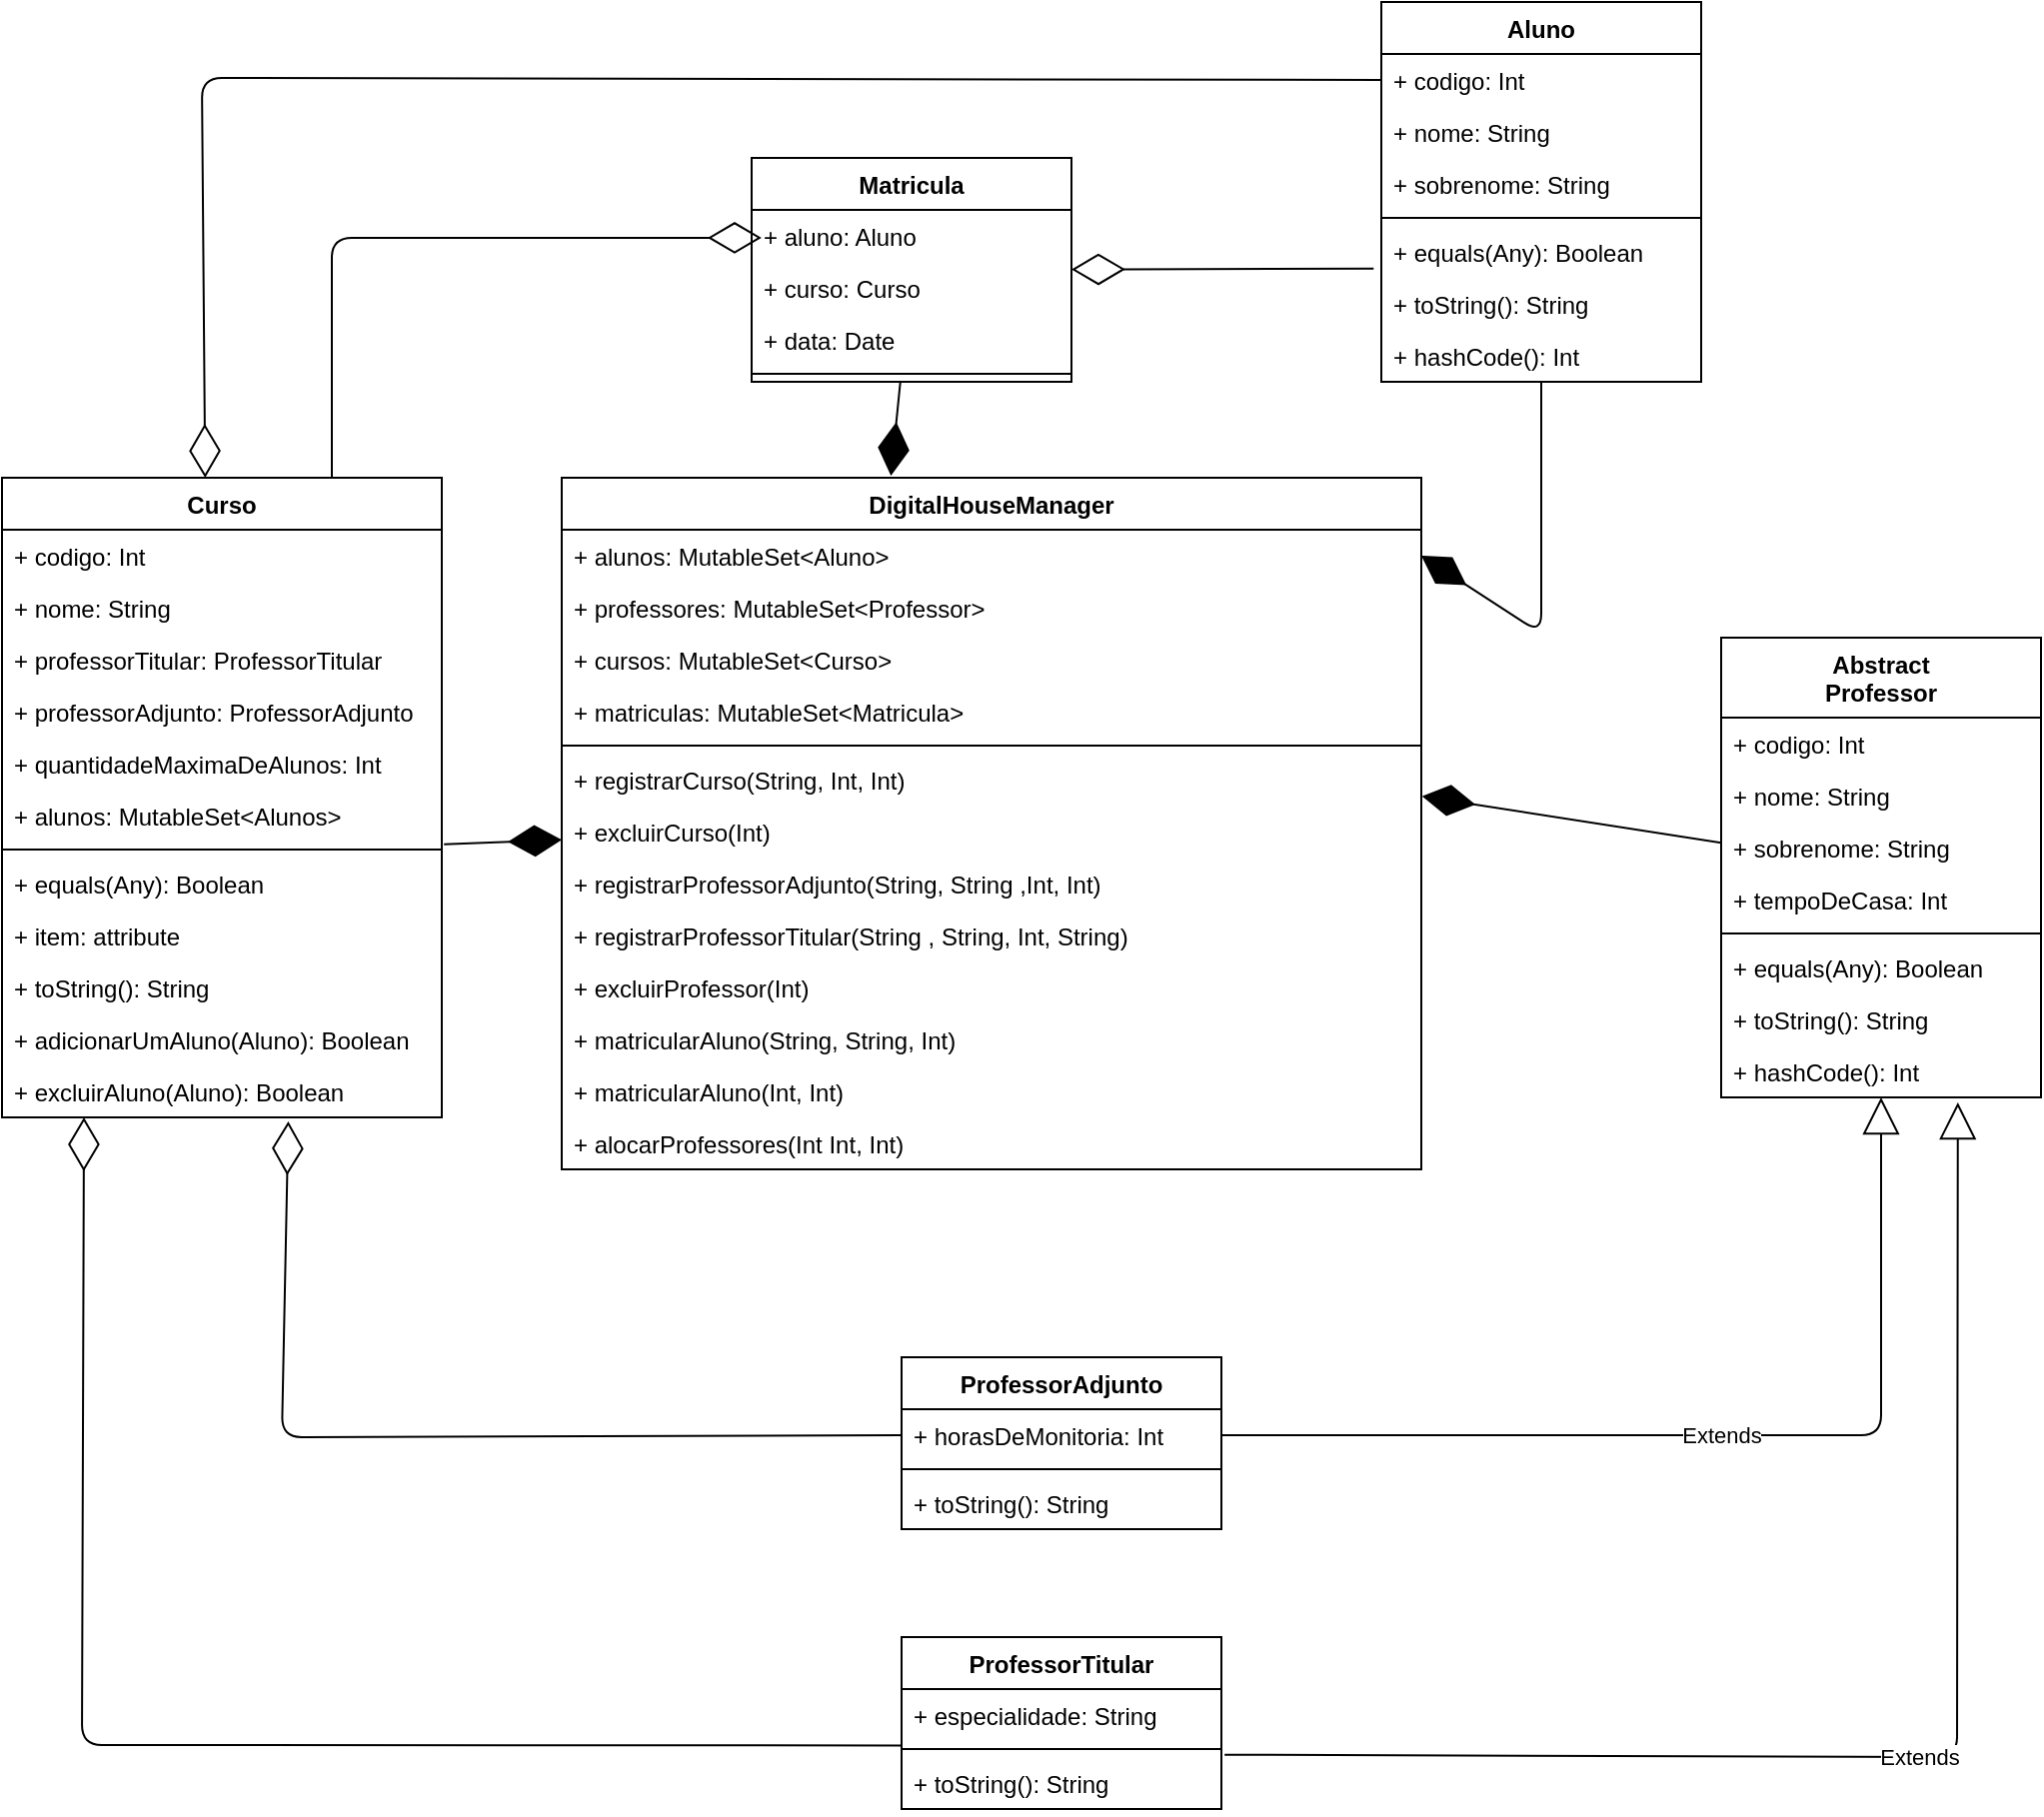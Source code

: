<mxfile version="13.7.7" type="google"><diagram id="C5RBs43oDa-KdzZeNtuy" name="Page-1"><mxGraphModel dx="1238" dy="548" grid="1" gridSize="10" guides="1" tooltips="1" connect="1" arrows="1" fold="1" page="1" pageScale="1" pageWidth="827" pageHeight="1169" math="0" shadow="0"><root><mxCell id="WIyWlLk6GJQsqaUBKTNV-0"/><mxCell id="WIyWlLk6GJQsqaUBKTNV-1" parent="WIyWlLk6GJQsqaUBKTNV-0"/><mxCell id="T_922s3UGp3L7EfvBjby-40" value="Extends" style="endArrow=block;endSize=16;endFill=0;html=1;exitX=1;exitY=0.5;exitDx=0;exitDy=0;" parent="WIyWlLk6GJQsqaUBKTNV-1" source="T_922s3UGp3L7EfvBjby-35" target="T_922s3UGp3L7EfvBjby-15" edge="1"><mxGeometry width="160" relative="1" as="geometry"><mxPoint x="640" y="720" as="sourcePoint"/><mxPoint x="1140" y="560" as="targetPoint"/><Array as="points"><mxPoint x="1000" y="759"/></Array></mxGeometry></mxCell><mxCell id="T_922s3UGp3L7EfvBjby-41" value="Extends" style="endArrow=block;endSize=16;endFill=0;html=1;entryX=0.74;entryY=1.095;entryDx=0;entryDy=0;entryPerimeter=0;exitX=1.01;exitY=-0.044;exitDx=0;exitDy=0;exitPerimeter=0;" parent="WIyWlLk6GJQsqaUBKTNV-1" source="5TAdEPSiHCzOPGJmIDVm-1" target="T_922s3UGp3L7EfvBjby-28" edge="1"><mxGeometry width="160" relative="1" as="geometry"><mxPoint x="680" y="760" as="sourcePoint"/><mxPoint x="1030" y="340" as="targetPoint"/><Array as="points"><mxPoint x="1038" y="920"/></Array></mxGeometry></mxCell><mxCell id="z5_YrvjEdw8yl7iUUlSn-19" value="" style="endArrow=diamondThin;endFill=0;endSize=24;html=1;exitX=-0.024;exitY=0.823;exitDx=0;exitDy=0;exitPerimeter=0;" parent="WIyWlLk6GJQsqaUBKTNV-1" source="T_922s3UGp3L7EfvBjby-3" target="T_922s3UGp3L7EfvBjby-50" edge="1"><mxGeometry width="160" relative="1" as="geometry"><mxPoint x="740" y="270" as="sourcePoint"/><mxPoint x="900" y="270" as="targetPoint"/></mxGeometry></mxCell><mxCell id="z5_YrvjEdw8yl7iUUlSn-20" value="" style="endArrow=diamondThin;endFill=0;endSize=24;html=1;exitX=0.75;exitY=0;exitDx=0;exitDy=0;entryX=0.031;entryY=0.538;entryDx=0;entryDy=0;entryPerimeter=0;" parent="WIyWlLk6GJQsqaUBKTNV-1" source="T_922s3UGp3L7EfvBjby-8" target="T_922s3UGp3L7EfvBjby-51" edge="1"><mxGeometry width="160" relative="1" as="geometry"><mxPoint x="570" y="440" as="sourcePoint"/><mxPoint x="430" y="160" as="targetPoint"/><Array as="points"><mxPoint x="225" y="160"/></Array></mxGeometry></mxCell><mxCell id="5TAdEPSiHCzOPGJmIDVm-2" value="" style="endArrow=diamondThin;endFill=1;endSize=24;html=1;exitX=1.005;exitY=0.175;exitDx=0;exitDy=0;exitPerimeter=0;" edge="1" parent="WIyWlLk6GJQsqaUBKTNV-1" source="T_922s3UGp3L7EfvBjby-10" target="T_922s3UGp3L7EfvBjby-60"><mxGeometry width="160" relative="1" as="geometry"><mxPoint x="290" y="466" as="sourcePoint"/><mxPoint x="520" y="400" as="targetPoint"/></mxGeometry></mxCell><mxCell id="5TAdEPSiHCzOPGJmIDVm-3" value="" style="endArrow=diamondThin;endFill=1;endSize=24;html=1;entryX=0.383;entryY=-0.003;entryDx=0;entryDy=0;entryPerimeter=0;" edge="1" parent="WIyWlLk6GJQsqaUBKTNV-1" source="T_922s3UGp3L7EfvBjby-50" target="T_922s3UGp3L7EfvBjby-60"><mxGeometry width="160" relative="1" as="geometry"><mxPoint x="780" y="450" as="sourcePoint"/><mxPoint x="940" y="450" as="targetPoint"/></mxGeometry></mxCell><mxCell id="5TAdEPSiHCzOPGJmIDVm-4" value="" style="endArrow=diamondThin;endFill=1;endSize=24;html=1;entryX=1;entryY=0.5;entryDx=0;entryDy=0;" edge="1" parent="WIyWlLk6GJQsqaUBKTNV-1" source="T_922s3UGp3L7EfvBjby-0" target="T_922s3UGp3L7EfvBjby-61"><mxGeometry width="160" relative="1" as="geometry"><mxPoint x="560" y="370" as="sourcePoint"/><mxPoint x="710" y="419" as="targetPoint"/><Array as="points"><mxPoint x="830" y="358"/></Array></mxGeometry></mxCell><mxCell id="5TAdEPSiHCzOPGJmIDVm-5" value="" style="endArrow=diamondThin;endFill=1;endSize=24;html=1;entryX=1.001;entryY=0.821;entryDx=0;entryDy=0;entryPerimeter=0;" edge="1" parent="WIyWlLk6GJQsqaUBKTNV-1" source="T_922s3UGp3L7EfvBjby-15" target="T_922s3UGp3L7EfvBjby-63"><mxGeometry width="160" relative="1" as="geometry"><mxPoint x="720" y="560" as="sourcePoint"/><mxPoint x="790" y="475" as="targetPoint"/></mxGeometry></mxCell><mxCell id="T_922s3UGp3L7EfvBjby-15" value="Abstract&#10;Professor" style="swimlane;fontStyle=1;align=center;verticalAlign=top;childLayout=stackLayout;horizontal=1;startSize=40;horizontalStack=0;resizeParent=1;resizeParentMax=0;resizeLast=0;collapsible=1;marginBottom=0;" parent="WIyWlLk6GJQsqaUBKTNV-1" vertex="1"><mxGeometry x="920" y="360" width="160" height="230" as="geometry"/></mxCell><mxCell id="T_922s3UGp3L7EfvBjby-16" value="+ codigo: Int" style="text;strokeColor=none;fillColor=none;align=left;verticalAlign=top;spacingLeft=4;spacingRight=4;overflow=hidden;rotatable=0;points=[[0,0.5],[1,0.5]];portConstraint=eastwest;" parent="T_922s3UGp3L7EfvBjby-15" vertex="1"><mxGeometry y="40" width="160" height="26" as="geometry"/></mxCell><mxCell id="T_922s3UGp3L7EfvBjby-19" value="+ nome: String" style="text;strokeColor=none;fillColor=none;align=left;verticalAlign=top;spacingLeft=4;spacingRight=4;overflow=hidden;rotatable=0;points=[[0,0.5],[1,0.5]];portConstraint=eastwest;" parent="T_922s3UGp3L7EfvBjby-15" vertex="1"><mxGeometry y="66" width="160" height="26" as="geometry"/></mxCell><mxCell id="T_922s3UGp3L7EfvBjby-20" value="+ sobrenome: String" style="text;strokeColor=none;fillColor=none;align=left;verticalAlign=top;spacingLeft=4;spacingRight=4;overflow=hidden;rotatable=0;points=[[0,0.5],[1,0.5]];portConstraint=eastwest;" parent="T_922s3UGp3L7EfvBjby-15" vertex="1"><mxGeometry y="92" width="160" height="26" as="geometry"/></mxCell><mxCell id="T_922s3UGp3L7EfvBjby-29" value="+ tempoDeCasa: Int" style="text;strokeColor=none;fillColor=none;align=left;verticalAlign=top;spacingLeft=4;spacingRight=4;overflow=hidden;rotatable=0;points=[[0,0.5],[1,0.5]];portConstraint=eastwest;" parent="T_922s3UGp3L7EfvBjby-15" vertex="1"><mxGeometry y="118" width="160" height="26" as="geometry"/></mxCell><mxCell id="T_922s3UGp3L7EfvBjby-17" value="" style="line;strokeWidth=1;fillColor=none;align=left;verticalAlign=middle;spacingTop=-1;spacingLeft=3;spacingRight=3;rotatable=0;labelPosition=right;points=[];portConstraint=eastwest;" parent="T_922s3UGp3L7EfvBjby-15" vertex="1"><mxGeometry y="144" width="160" height="8" as="geometry"/></mxCell><mxCell id="T_922s3UGp3L7EfvBjby-26" value="+ equals(Any): Boolean" style="text;strokeColor=none;fillColor=none;align=left;verticalAlign=top;spacingLeft=4;spacingRight=4;overflow=hidden;rotatable=0;points=[[0,0.5],[1,0.5]];portConstraint=eastwest;" parent="T_922s3UGp3L7EfvBjby-15" vertex="1"><mxGeometry y="152" width="160" height="26" as="geometry"/></mxCell><mxCell id="T_922s3UGp3L7EfvBjby-27" value="+ toString(): String" style="text;strokeColor=none;fillColor=none;align=left;verticalAlign=top;spacingLeft=4;spacingRight=4;overflow=hidden;rotatable=0;points=[[0,0.5],[1,0.5]];portConstraint=eastwest;" parent="T_922s3UGp3L7EfvBjby-15" vertex="1"><mxGeometry y="178" width="160" height="26" as="geometry"/></mxCell><mxCell id="T_922s3UGp3L7EfvBjby-28" value="+ hashCode(): Int" style="text;strokeColor=none;fillColor=none;align=left;verticalAlign=top;spacingLeft=4;spacingRight=4;overflow=hidden;rotatable=0;points=[[0,0.5],[1,0.5]];portConstraint=eastwest;" parent="T_922s3UGp3L7EfvBjby-15" vertex="1"><mxGeometry y="204" width="160" height="26" as="geometry"/></mxCell><mxCell id="T_922s3UGp3L7EfvBjby-50" value="Matricula" style="swimlane;fontStyle=1;align=center;verticalAlign=top;childLayout=stackLayout;horizontal=1;startSize=26;horizontalStack=0;resizeParent=1;resizeParentMax=0;resizeLast=0;collapsible=1;marginBottom=0;" parent="WIyWlLk6GJQsqaUBKTNV-1" vertex="1"><mxGeometry x="435" y="120" width="160" height="112" as="geometry"/></mxCell><mxCell id="T_922s3UGp3L7EfvBjby-51" value="+ aluno: Aluno" style="text;strokeColor=none;fillColor=none;align=left;verticalAlign=top;spacingLeft=4;spacingRight=4;overflow=hidden;rotatable=0;points=[[0,0.5],[1,0.5]];portConstraint=eastwest;" parent="T_922s3UGp3L7EfvBjby-50" vertex="1"><mxGeometry y="26" width="160" height="26" as="geometry"/></mxCell><mxCell id="T_922s3UGp3L7EfvBjby-54" value="+ curso: Curso" style="text;strokeColor=none;fillColor=none;align=left;verticalAlign=top;spacingLeft=4;spacingRight=4;overflow=hidden;rotatable=0;points=[[0,0.5],[1,0.5]];portConstraint=eastwest;" parent="T_922s3UGp3L7EfvBjby-50" vertex="1"><mxGeometry y="52" width="160" height="26" as="geometry"/></mxCell><mxCell id="T_922s3UGp3L7EfvBjby-55" value="+ data: Date" style="text;strokeColor=none;fillColor=none;align=left;verticalAlign=top;spacingLeft=4;spacingRight=4;overflow=hidden;rotatable=0;points=[[0,0.5],[1,0.5]];portConstraint=eastwest;" parent="T_922s3UGp3L7EfvBjby-50" vertex="1"><mxGeometry y="78" width="160" height="26" as="geometry"/></mxCell><mxCell id="T_922s3UGp3L7EfvBjby-52" value="" style="line;strokeWidth=1;fillColor=none;align=left;verticalAlign=middle;spacingTop=-1;spacingLeft=3;spacingRight=3;rotatable=0;labelPosition=right;points=[];portConstraint=eastwest;" parent="T_922s3UGp3L7EfvBjby-50" vertex="1"><mxGeometry y="104" width="160" height="8" as="geometry"/></mxCell><mxCell id="5TAdEPSiHCzOPGJmIDVm-7" value="" style="endArrow=diamondThin;endFill=0;endSize=24;html=1;exitX=0;exitY=0.5;exitDx=0;exitDy=0;entryX=0.462;entryY=0;entryDx=0;entryDy=0;entryPerimeter=0;" edge="1" parent="WIyWlLk6GJQsqaUBKTNV-1" source="T_922s3UGp3L7EfvBjby-5" target="T_922s3UGp3L7EfvBjby-8"><mxGeometry width="160" relative="1" as="geometry"><mxPoint x="430" y="40" as="sourcePoint"/><mxPoint x="590" y="40" as="targetPoint"/><Array as="points"><mxPoint x="160" y="80"/></Array></mxGeometry></mxCell><mxCell id="5TAdEPSiHCzOPGJmIDVm-11" value="" style="endArrow=diamondThin;endFill=0;endSize=24;html=1;entryX=0.651;entryY=1.079;entryDx=0;entryDy=0;entryPerimeter=0;exitX=0;exitY=0.5;exitDx=0;exitDy=0;" edge="1" parent="WIyWlLk6GJQsqaUBKTNV-1" source="T_922s3UGp3L7EfvBjby-35" target="5TAdEPSiHCzOPGJmIDVm-16"><mxGeometry width="160" relative="1" as="geometry"><mxPoint x="490" y="780" as="sourcePoint"/><mxPoint x="310" y="650" as="targetPoint"/><Array as="points"><mxPoint x="200" y="760"/></Array></mxGeometry></mxCell><mxCell id="T_922s3UGp3L7EfvBjby-8" value="Curso" style="swimlane;fontStyle=1;align=center;verticalAlign=top;childLayout=stackLayout;horizontal=1;startSize=26;horizontalStack=0;resizeParent=1;resizeParentMax=0;resizeLast=0;collapsible=1;marginBottom=0;" parent="WIyWlLk6GJQsqaUBKTNV-1" vertex="1"><mxGeometry x="60" y="280" width="220" height="320" as="geometry"/></mxCell><mxCell id="T_922s3UGp3L7EfvBjby-9" value="+ codigo: Int" style="text;strokeColor=none;fillColor=none;align=left;verticalAlign=top;spacingLeft=4;spacingRight=4;overflow=hidden;rotatable=0;points=[[0,0.5],[1,0.5]];portConstraint=eastwest;" parent="T_922s3UGp3L7EfvBjby-8" vertex="1"><mxGeometry y="26" width="220" height="26" as="geometry"/></mxCell><mxCell id="T_922s3UGp3L7EfvBjby-12" value="+ nome: String" style="text;strokeColor=none;fillColor=none;align=left;verticalAlign=top;spacingLeft=4;spacingRight=4;overflow=hidden;rotatable=0;points=[[0,0.5],[1,0.5]];portConstraint=eastwest;" parent="T_922s3UGp3L7EfvBjby-8" vertex="1"><mxGeometry y="52" width="220" height="26" as="geometry"/></mxCell><mxCell id="T_922s3UGp3L7EfvBjby-42" value="+ professorTitular: ProfessorTitular" style="text;strokeColor=none;fillColor=none;align=left;verticalAlign=top;spacingLeft=4;spacingRight=4;overflow=hidden;rotatable=0;points=[[0,0.5],[1,0.5]];portConstraint=eastwest;" parent="T_922s3UGp3L7EfvBjby-8" vertex="1"><mxGeometry y="78" width="220" height="26" as="geometry"/></mxCell><mxCell id="T_922s3UGp3L7EfvBjby-43" value="+ professorAdjunto: ProfessorAdjunto" style="text;strokeColor=none;fillColor=none;align=left;verticalAlign=top;spacingLeft=4;spacingRight=4;overflow=hidden;rotatable=0;points=[[0,0.5],[1,0.5]];portConstraint=eastwest;" parent="T_922s3UGp3L7EfvBjby-8" vertex="1"><mxGeometry y="104" width="220" height="26" as="geometry"/></mxCell><mxCell id="T_922s3UGp3L7EfvBjby-44" value="+ quantidadeMaximaDeAlunos: Int" style="text;strokeColor=none;fillColor=none;align=left;verticalAlign=top;spacingLeft=4;spacingRight=4;overflow=hidden;rotatable=0;points=[[0,0.5],[1,0.5]];portConstraint=eastwest;" parent="T_922s3UGp3L7EfvBjby-8" vertex="1"><mxGeometry y="130" width="220" height="26" as="geometry"/></mxCell><mxCell id="T_922s3UGp3L7EfvBjby-45" value="+ alunos: MutableSet&lt;Alunos&gt;" style="text;strokeColor=none;fillColor=none;align=left;verticalAlign=top;spacingLeft=4;spacingRight=4;overflow=hidden;rotatable=0;points=[[0,0.5],[1,0.5]];portConstraint=eastwest;" parent="T_922s3UGp3L7EfvBjby-8" vertex="1"><mxGeometry y="156" width="220" height="26" as="geometry"/></mxCell><mxCell id="T_922s3UGp3L7EfvBjby-10" value="" style="line;strokeWidth=1;fillColor=none;align=left;verticalAlign=middle;spacingTop=-1;spacingLeft=3;spacingRight=3;rotatable=0;labelPosition=right;points=[];portConstraint=eastwest;" parent="T_922s3UGp3L7EfvBjby-8" vertex="1"><mxGeometry y="182" width="220" height="8" as="geometry"/></mxCell><mxCell id="T_922s3UGp3L7EfvBjby-11" value="+ equals(Any): Boolean" style="text;strokeColor=none;fillColor=none;align=left;verticalAlign=top;spacingLeft=4;spacingRight=4;overflow=hidden;rotatable=0;points=[[0,0.5],[1,0.5]];portConstraint=eastwest;" parent="T_922s3UGp3L7EfvBjby-8" vertex="1"><mxGeometry y="190" width="220" height="26" as="geometry"/></mxCell><mxCell id="5TAdEPSiHCzOPGJmIDVm-15" value="+ item: attribute" style="text;strokeColor=none;fillColor=none;align=left;verticalAlign=top;spacingLeft=4;spacingRight=4;overflow=hidden;rotatable=0;points=[[0,0.5],[1,0.5]];portConstraint=eastwest;" vertex="1" parent="T_922s3UGp3L7EfvBjby-8"><mxGeometry y="216" width="220" height="26" as="geometry"/></mxCell><mxCell id="T_922s3UGp3L7EfvBjby-13" value="+ toString(): String" style="text;strokeColor=none;fillColor=none;align=left;verticalAlign=top;spacingLeft=4;spacingRight=4;overflow=hidden;rotatable=0;points=[[0,0.5],[1,0.5]];portConstraint=eastwest;" parent="T_922s3UGp3L7EfvBjby-8" vertex="1"><mxGeometry y="242" width="220" height="26" as="geometry"/></mxCell><mxCell id="T_922s3UGp3L7EfvBjby-14" value="+ adicionarUmAluno(Aluno): Boolean" style="text;strokeColor=none;fillColor=none;align=left;verticalAlign=top;spacingLeft=4;spacingRight=4;overflow=hidden;rotatable=0;points=[[0,0.5],[1,0.5]];portConstraint=eastwest;" parent="T_922s3UGp3L7EfvBjby-8" vertex="1"><mxGeometry y="268" width="220" height="26" as="geometry"/></mxCell><mxCell id="5TAdEPSiHCzOPGJmIDVm-16" value="+ excluirAluno(Aluno): Boolean" style="text;strokeColor=none;fillColor=none;align=left;verticalAlign=top;spacingLeft=4;spacingRight=4;overflow=hidden;rotatable=0;points=[[0,0.5],[1,0.5]];portConstraint=eastwest;" vertex="1" parent="T_922s3UGp3L7EfvBjby-8"><mxGeometry y="294" width="220" height="26" as="geometry"/></mxCell><mxCell id="T_922s3UGp3L7EfvBjby-0" value="Aluno" style="swimlane;fontStyle=1;align=center;verticalAlign=top;childLayout=stackLayout;horizontal=1;startSize=26;horizontalStack=0;resizeParent=1;resizeParentMax=0;resizeLast=0;collapsible=1;marginBottom=0;" parent="WIyWlLk6GJQsqaUBKTNV-1" vertex="1"><mxGeometry x="750" y="42" width="160" height="190" as="geometry"/></mxCell><mxCell id="T_922s3UGp3L7EfvBjby-5" value="+ codigo: Int" style="text;strokeColor=none;fillColor=none;align=left;verticalAlign=top;spacingLeft=4;spacingRight=4;overflow=hidden;rotatable=0;points=[[0,0.5],[1,0.5]];portConstraint=eastwest;" parent="T_922s3UGp3L7EfvBjby-0" vertex="1"><mxGeometry y="26" width="160" height="26" as="geometry"/></mxCell><mxCell id="T_922s3UGp3L7EfvBjby-1" value="+ nome: String" style="text;strokeColor=none;fillColor=none;align=left;verticalAlign=top;spacingLeft=4;spacingRight=4;overflow=hidden;rotatable=0;points=[[0,0.5],[1,0.5]];portConstraint=eastwest;" parent="T_922s3UGp3L7EfvBjby-0" vertex="1"><mxGeometry y="52" width="160" height="26" as="geometry"/></mxCell><mxCell id="T_922s3UGp3L7EfvBjby-4" value="+ sobrenome: String" style="text;strokeColor=none;fillColor=none;align=left;verticalAlign=top;spacingLeft=4;spacingRight=4;overflow=hidden;rotatable=0;points=[[0,0.5],[1,0.5]];portConstraint=eastwest;" parent="T_922s3UGp3L7EfvBjby-0" vertex="1"><mxGeometry y="78" width="160" height="26" as="geometry"/></mxCell><mxCell id="T_922s3UGp3L7EfvBjby-2" value="" style="line;strokeWidth=1;fillColor=none;align=left;verticalAlign=middle;spacingTop=-1;spacingLeft=3;spacingRight=3;rotatable=0;labelPosition=right;points=[];portConstraint=eastwest;" parent="T_922s3UGp3L7EfvBjby-0" vertex="1"><mxGeometry y="104" width="160" height="8" as="geometry"/></mxCell><mxCell id="T_922s3UGp3L7EfvBjby-3" value="+ equals(Any): Boolean" style="text;strokeColor=none;fillColor=none;align=left;verticalAlign=top;spacingLeft=4;spacingRight=4;overflow=hidden;rotatable=0;points=[[0,0.5],[1,0.5]];portConstraint=eastwest;" parent="T_922s3UGp3L7EfvBjby-0" vertex="1"><mxGeometry y="112" width="160" height="26" as="geometry"/></mxCell><mxCell id="T_922s3UGp3L7EfvBjby-6" value="+ toString(): String" style="text;strokeColor=none;fillColor=none;align=left;verticalAlign=top;spacingLeft=4;spacingRight=4;overflow=hidden;rotatable=0;points=[[0,0.5],[1,0.5]];portConstraint=eastwest;" parent="T_922s3UGp3L7EfvBjby-0" vertex="1"><mxGeometry y="138" width="160" height="26" as="geometry"/></mxCell><mxCell id="T_922s3UGp3L7EfvBjby-7" value="+ hashCode(): Int" style="text;strokeColor=none;fillColor=none;align=left;verticalAlign=top;spacingLeft=4;spacingRight=4;overflow=hidden;rotatable=0;points=[[0,0.5],[1,0.5]];portConstraint=eastwest;" parent="T_922s3UGp3L7EfvBjby-0" vertex="1"><mxGeometry y="164" width="160" height="26" as="geometry"/></mxCell><mxCell id="5TAdEPSiHCzOPGJmIDVm-14" value="" style="endArrow=diamondThin;endFill=0;endSize=24;html=1;exitX=-0.002;exitY=1.085;exitDx=0;exitDy=0;exitPerimeter=0;" edge="1" parent="WIyWlLk6GJQsqaUBKTNV-1" source="T_922s3UGp3L7EfvBjby-31"><mxGeometry width="160" relative="1" as="geometry"><mxPoint x="101" y="760" as="sourcePoint"/><mxPoint x="101" y="600" as="targetPoint"/><Array as="points"><mxPoint x="100" y="914"/></Array></mxGeometry></mxCell><mxCell id="T_922s3UGp3L7EfvBjby-30" value="ProfessorTitular" style="swimlane;fontStyle=1;align=center;verticalAlign=top;childLayout=stackLayout;horizontal=1;startSize=26;horizontalStack=0;resizeParent=1;resizeParentMax=0;resizeLast=0;collapsible=1;marginBottom=0;" parent="WIyWlLk6GJQsqaUBKTNV-1" vertex="1"><mxGeometry x="510" y="860" width="160" height="86" as="geometry"/></mxCell><mxCell id="T_922s3UGp3L7EfvBjby-31" value="+ especialidade: String" style="text;strokeColor=none;fillColor=none;align=left;verticalAlign=top;spacingLeft=4;spacingRight=4;overflow=hidden;rotatable=0;points=[[0,0.5],[1,0.5]];portConstraint=eastwest;" parent="T_922s3UGp3L7EfvBjby-30" vertex="1"><mxGeometry y="26" width="160" height="26" as="geometry"/></mxCell><mxCell id="T_922s3UGp3L7EfvBjby-32" value="" style="line;strokeWidth=1;fillColor=none;align=left;verticalAlign=middle;spacingTop=-1;spacingLeft=3;spacingRight=3;rotatable=0;labelPosition=right;points=[];portConstraint=eastwest;" parent="T_922s3UGp3L7EfvBjby-30" vertex="1"><mxGeometry y="52" width="160" height="8" as="geometry"/></mxCell><mxCell id="5TAdEPSiHCzOPGJmIDVm-1" value="+ toString(): String" style="text;strokeColor=none;fillColor=none;align=left;verticalAlign=top;spacingLeft=4;spacingRight=4;overflow=hidden;rotatable=0;points=[[0,0.5],[1,0.5]];portConstraint=eastwest;" vertex="1" parent="T_922s3UGp3L7EfvBjby-30"><mxGeometry y="60" width="160" height="26" as="geometry"/></mxCell><mxCell id="T_922s3UGp3L7EfvBjby-60" value="DigitalHouseManager" style="swimlane;fontStyle=1;align=center;verticalAlign=top;childLayout=stackLayout;horizontal=1;startSize=26;horizontalStack=0;resizeParent=1;resizeParentMax=0;resizeLast=0;collapsible=1;marginBottom=0;" parent="WIyWlLk6GJQsqaUBKTNV-1" vertex="1"><mxGeometry x="340" y="280" width="430" height="346" as="geometry"/></mxCell><mxCell id="T_922s3UGp3L7EfvBjby-61" value="+ alunos: MutableSet&lt;Aluno&gt;" style="text;strokeColor=none;fillColor=none;align=left;verticalAlign=top;spacingLeft=4;spacingRight=4;overflow=hidden;rotatable=0;points=[[0,0.5],[1,0.5]];portConstraint=eastwest;" parent="T_922s3UGp3L7EfvBjby-60" vertex="1"><mxGeometry y="26" width="430" height="26" as="geometry"/></mxCell><mxCell id="T_922s3UGp3L7EfvBjby-64" value="+ professores: MutableSet&lt;Professor&gt;" style="text;strokeColor=none;fillColor=none;align=left;verticalAlign=top;spacingLeft=4;spacingRight=4;overflow=hidden;rotatable=0;points=[[0,0.5],[1,0.5]];portConstraint=eastwest;" parent="T_922s3UGp3L7EfvBjby-60" vertex="1"><mxGeometry y="52" width="430" height="26" as="geometry"/></mxCell><mxCell id="T_922s3UGp3L7EfvBjby-65" value="+ cursos: MutableSet&lt;Curso&gt;" style="text;strokeColor=none;fillColor=none;align=left;verticalAlign=top;spacingLeft=4;spacingRight=4;overflow=hidden;rotatable=0;points=[[0,0.5],[1,0.5]];portConstraint=eastwest;" parent="T_922s3UGp3L7EfvBjby-60" vertex="1"><mxGeometry y="78" width="430" height="26" as="geometry"/></mxCell><mxCell id="T_922s3UGp3L7EfvBjby-66" value="+ matriculas: MutableSet&lt;Matricula&gt;" style="text;strokeColor=none;fillColor=none;align=left;verticalAlign=top;spacingLeft=4;spacingRight=4;overflow=hidden;rotatable=0;points=[[0,0.5],[1,0.5]];portConstraint=eastwest;" parent="T_922s3UGp3L7EfvBjby-60" vertex="1"><mxGeometry y="104" width="430" height="26" as="geometry"/></mxCell><mxCell id="T_922s3UGp3L7EfvBjby-62" value="" style="line;strokeWidth=1;fillColor=none;align=left;verticalAlign=middle;spacingTop=-1;spacingLeft=3;spacingRight=3;rotatable=0;labelPosition=right;points=[];portConstraint=eastwest;" parent="T_922s3UGp3L7EfvBjby-60" vertex="1"><mxGeometry y="130" width="430" height="8" as="geometry"/></mxCell><mxCell id="T_922s3UGp3L7EfvBjby-63" value="+ registrarCurso(String, Int, Int)" style="text;strokeColor=none;fillColor=none;align=left;verticalAlign=top;spacingLeft=4;spacingRight=4;overflow=hidden;rotatable=0;points=[[0,0.5],[1,0.5]];portConstraint=eastwest;" parent="T_922s3UGp3L7EfvBjby-60" vertex="1"><mxGeometry y="138" width="430" height="26" as="geometry"/></mxCell><mxCell id="5TAdEPSiHCzOPGJmIDVm-17" value="+ excluirCurso(Int)" style="text;strokeColor=none;fillColor=none;align=left;verticalAlign=top;spacingLeft=4;spacingRight=4;overflow=hidden;rotatable=0;points=[[0,0.5],[1,0.5]];portConstraint=eastwest;" vertex="1" parent="T_922s3UGp3L7EfvBjby-60"><mxGeometry y="164" width="430" height="26" as="geometry"/></mxCell><mxCell id="5TAdEPSiHCzOPGJmIDVm-18" value="+ registrarProfessorAdjunto(String, String ,Int, Int)" style="text;strokeColor=none;fillColor=none;align=left;verticalAlign=top;spacingLeft=4;spacingRight=4;overflow=hidden;rotatable=0;points=[[0,0.5],[1,0.5]];portConstraint=eastwest;" vertex="1" parent="T_922s3UGp3L7EfvBjby-60"><mxGeometry y="190" width="430" height="26" as="geometry"/></mxCell><mxCell id="5TAdEPSiHCzOPGJmIDVm-20" value="+ registrarProfessorTitular(String , String, Int, String)" style="text;strokeColor=none;fillColor=none;align=left;verticalAlign=top;spacingLeft=4;spacingRight=4;overflow=hidden;rotatable=0;points=[[0,0.5],[1,0.5]];portConstraint=eastwest;" vertex="1" parent="T_922s3UGp3L7EfvBjby-60"><mxGeometry y="216" width="430" height="26" as="geometry"/></mxCell><mxCell id="5TAdEPSiHCzOPGJmIDVm-21" value="+ excluirProfessor(Int)" style="text;strokeColor=none;fillColor=none;align=left;verticalAlign=top;spacingLeft=4;spacingRight=4;overflow=hidden;rotatable=0;points=[[0,0.5],[1,0.5]];portConstraint=eastwest;" vertex="1" parent="T_922s3UGp3L7EfvBjby-60"><mxGeometry y="242" width="430" height="26" as="geometry"/></mxCell><mxCell id="5TAdEPSiHCzOPGJmIDVm-22" value="+ matricularAluno(String, String, Int)" style="text;strokeColor=none;fillColor=none;align=left;verticalAlign=top;spacingLeft=4;spacingRight=4;overflow=hidden;rotatable=0;points=[[0,0.5],[1,0.5]];portConstraint=eastwest;" vertex="1" parent="T_922s3UGp3L7EfvBjby-60"><mxGeometry y="268" width="430" height="26" as="geometry"/></mxCell><mxCell id="5TAdEPSiHCzOPGJmIDVm-23" value="+ matricularAluno(Int, Int)" style="text;strokeColor=none;fillColor=none;align=left;verticalAlign=top;spacingLeft=4;spacingRight=4;overflow=hidden;rotatable=0;points=[[0,0.5],[1,0.5]];portConstraint=eastwest;" vertex="1" parent="T_922s3UGp3L7EfvBjby-60"><mxGeometry y="294" width="430" height="26" as="geometry"/></mxCell><mxCell id="5TAdEPSiHCzOPGJmIDVm-24" value="+ alocarProfessores(Int Int, Int)&#10;" style="text;strokeColor=none;fillColor=none;align=left;verticalAlign=top;spacingLeft=4;spacingRight=4;overflow=hidden;rotatable=0;points=[[0,0.5],[1,0.5]];portConstraint=eastwest;" vertex="1" parent="T_922s3UGp3L7EfvBjby-60"><mxGeometry y="320" width="430" height="26" as="geometry"/></mxCell><mxCell id="T_922s3UGp3L7EfvBjby-34" value="ProfessorAdjunto" style="swimlane;fontStyle=1;align=center;verticalAlign=top;childLayout=stackLayout;horizontal=1;startSize=26;horizontalStack=0;resizeParent=1;resizeParentMax=0;resizeLast=0;collapsible=1;marginBottom=0;" parent="WIyWlLk6GJQsqaUBKTNV-1" vertex="1"><mxGeometry x="510" y="720" width="160" height="86" as="geometry"/></mxCell><mxCell id="T_922s3UGp3L7EfvBjby-35" value="+ horasDeMonitoria: Int" style="text;strokeColor=none;fillColor=none;align=left;verticalAlign=top;spacingLeft=4;spacingRight=4;overflow=hidden;rotatable=0;points=[[0,0.5],[1,0.5]];portConstraint=eastwest;" parent="T_922s3UGp3L7EfvBjby-34" vertex="1"><mxGeometry y="26" width="160" height="26" as="geometry"/></mxCell><mxCell id="T_922s3UGp3L7EfvBjby-36" value="" style="line;strokeWidth=1;fillColor=none;align=left;verticalAlign=middle;spacingTop=-1;spacingLeft=3;spacingRight=3;rotatable=0;labelPosition=right;points=[];portConstraint=eastwest;" parent="T_922s3UGp3L7EfvBjby-34" vertex="1"><mxGeometry y="52" width="160" height="8" as="geometry"/></mxCell><mxCell id="5TAdEPSiHCzOPGJmIDVm-0" value="+ toString(): String" style="text;strokeColor=none;fillColor=none;align=left;verticalAlign=top;spacingLeft=4;spacingRight=4;overflow=hidden;rotatable=0;points=[[0,0.5],[1,0.5]];portConstraint=eastwest;" vertex="1" parent="T_922s3UGp3L7EfvBjby-34"><mxGeometry y="60" width="160" height="26" as="geometry"/></mxCell></root></mxGraphModel></diagram></mxfile>
